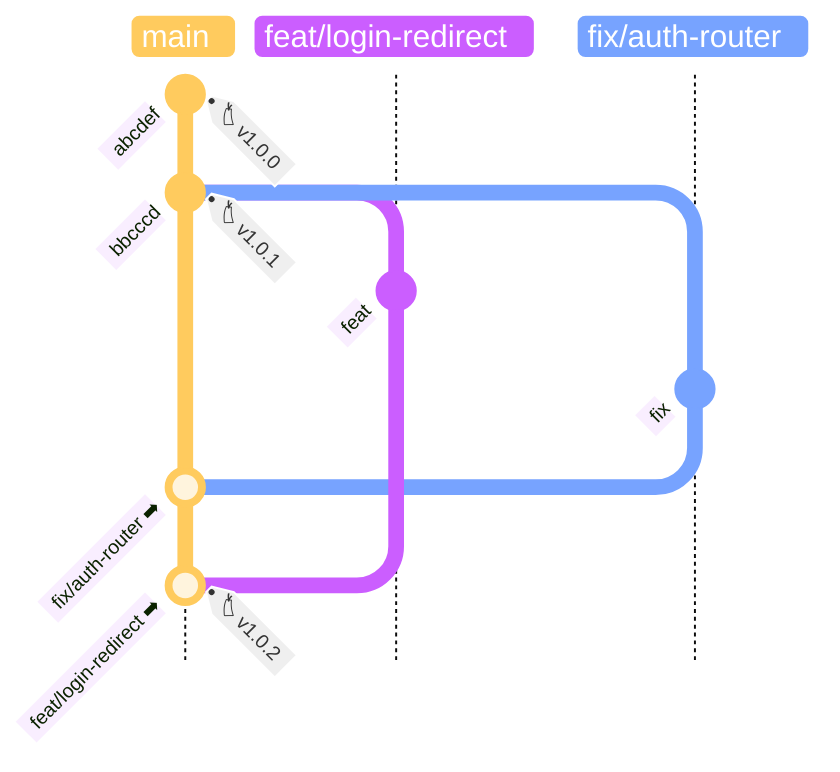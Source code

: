%%{init: {
  'logLevel': 'debug',
  'theme': 'base',
  'gitGraph': {'mainBranchName': 'main', 'showBranches': 1},
  'themeVariables': {
    'gitBranchLabel0': '#ffffff',
    'gitBranchLabel1': '#ffffff',
    'gitBranchLabel2': '#ffffff',
    'gitBranchLabel3': '#ffffff',
    'gitBranchLabel4': '#ffffff',
    'gitBranchLabel5': '#ffffff',
    'tagLabelColor': '#333333',
    'tagLabelBackground': '#efefef',
    'tagLabelBorder': '#ffffff'
} } }%%

gitGraph TB:
  commit tag:"🏷️ v1.0.0" id: "abcdef"
  commit tag:"🏷️ v1.0.1" id: "bbcccd"

  branch feat/login-redirect
  commit id: "feat"
  checkout main

  branch fix/auth-router order: 3
  commit id: "fix"
  checkout main

  merge fix/auth-router id: "fix/auth-router ➡️"
  merge feat/login-redirect id: "feat/login-redirect ➡️" tag: "🏷️ v1.0.2"

  checkout main